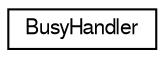 digraph "Graphical Class Hierarchy"
{
  edge [fontname="FreeSans",fontsize="10",labelfontname="FreeSans",labelfontsize="10"];
  node [fontname="FreeSans",fontsize="10",shape=record];
  rankdir="LR";
  Node0 [label="BusyHandler",height=0.2,width=0.4,color="black", fillcolor="white", style="filled",URL="$structBusyHandler.html"];
}
